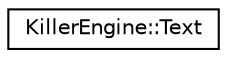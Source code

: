 digraph "Graphical Class Hierarchy"
{
  edge [fontname="Helvetica",fontsize="10",labelfontname="Helvetica",labelfontsize="10"];
  node [fontname="Helvetica",fontsize="10",shape=record];
  rankdir="LR";
  Node0 [label="KillerEngine::Text",height=0.2,width=0.4,color="black", fillcolor="white", style="filled",URL="$class_killer_engine_1_1_text.html"];
}
